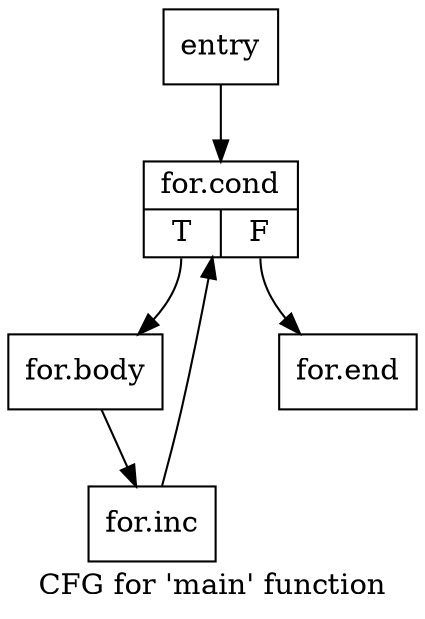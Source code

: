 digraph "CFG for 'main' function" {
	label="CFG for 'main' function";

	Node0xf1d4d0 [shape=record,label="{entry}"];
	Node0xf1d4d0 -> Node0xf1d8c0;
	Node0xf1d8c0 [shape=record,label="{for.cond|{<s0>T|<s1>F}}"];
	Node0xf1d8c0:s0 -> Node0xf1dae0;
	Node0xf1d8c0:s1 -> Node0xf1dbc0;
	Node0xf1dae0 [shape=record,label="{for.body}"];
	Node0xf1dae0 -> Node0xf1de20;
	Node0xf1de20 [shape=record,label="{for.inc}"];
	Node0xf1de20 -> Node0xf1d8c0;
	Node0xf1dbc0 [shape=record,label="{for.end}"];
}
